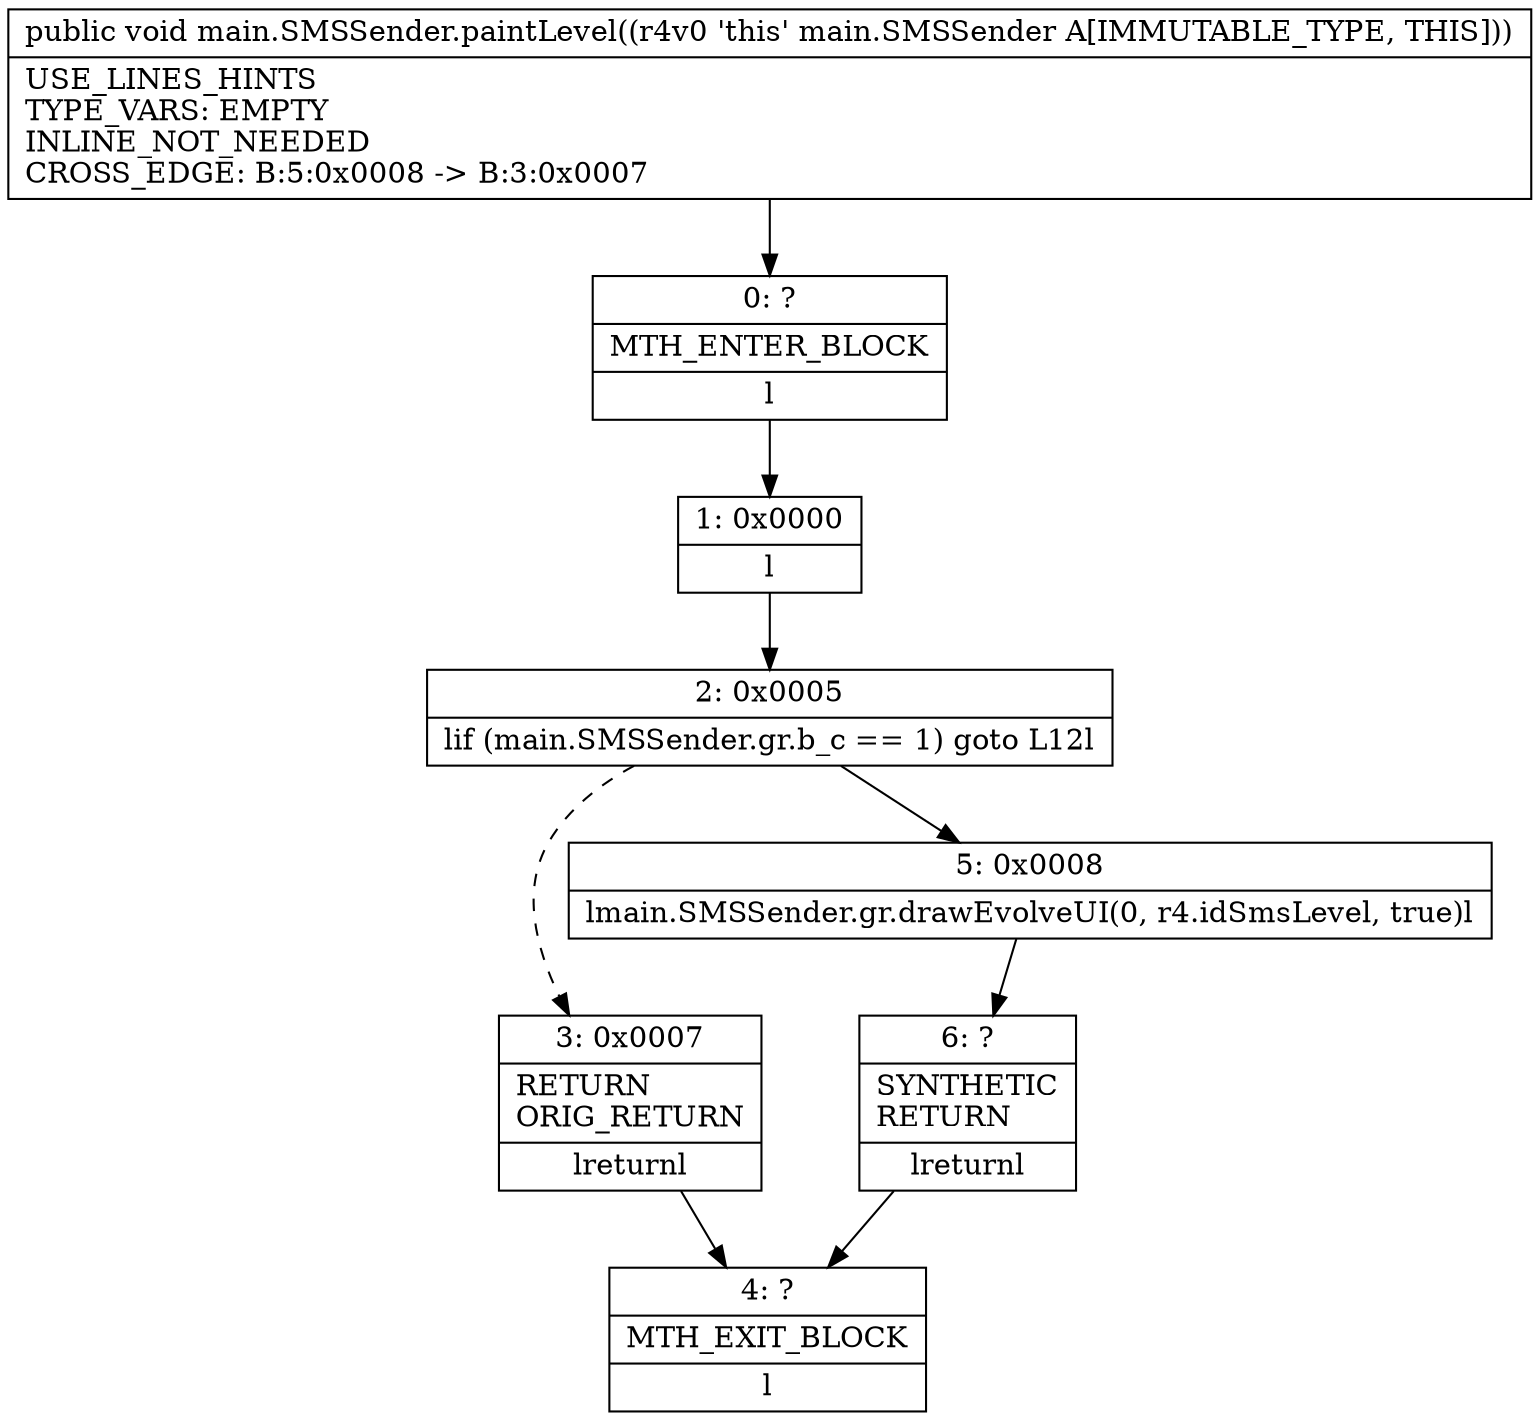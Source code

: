 digraph "CFG formain.SMSSender.paintLevel()V" {
Node_0 [shape=record,label="{0\:\ ?|MTH_ENTER_BLOCK\l|l}"];
Node_1 [shape=record,label="{1\:\ 0x0000|l}"];
Node_2 [shape=record,label="{2\:\ 0x0005|lif (main.SMSSender.gr.b_c == 1) goto L12l}"];
Node_3 [shape=record,label="{3\:\ 0x0007|RETURN\lORIG_RETURN\l|lreturnl}"];
Node_4 [shape=record,label="{4\:\ ?|MTH_EXIT_BLOCK\l|l}"];
Node_5 [shape=record,label="{5\:\ 0x0008|lmain.SMSSender.gr.drawEvolveUI(0, r4.idSmsLevel, true)l}"];
Node_6 [shape=record,label="{6\:\ ?|SYNTHETIC\lRETURN\l|lreturnl}"];
MethodNode[shape=record,label="{public void main.SMSSender.paintLevel((r4v0 'this' main.SMSSender A[IMMUTABLE_TYPE, THIS]))  | USE_LINES_HINTS\lTYPE_VARS: EMPTY\lINLINE_NOT_NEEDED\lCROSS_EDGE: B:5:0x0008 \-\> B:3:0x0007\l}"];
MethodNode -> Node_0;
Node_0 -> Node_1;
Node_1 -> Node_2;
Node_2 -> Node_3[style=dashed];
Node_2 -> Node_5;
Node_3 -> Node_4;
Node_5 -> Node_6;
Node_6 -> Node_4;
}

